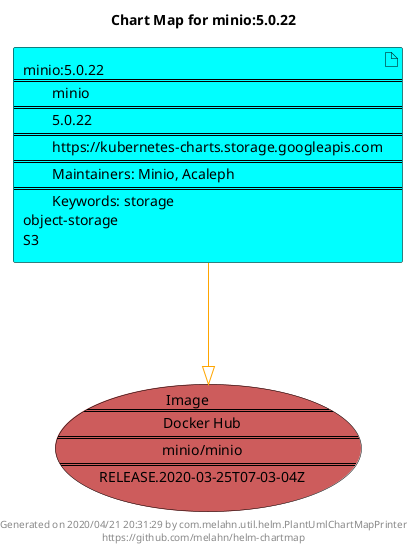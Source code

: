 @startuml
skinparam linetype ortho
skinparam backgroundColor white
skinparam usecaseBorderColor black
skinparam usecaseArrowColor LightSlateGray
skinparam artifactBorderColor black
skinparam artifactArrowColor LightSlateGray

title Chart Map for minio:5.0.22

'There is one referenced Helm Chart
artifact "minio:5.0.22\n====\n\tminio\n====\n\t5.0.22\n====\n\thttps://kubernetes-charts.storage.googleapis.com\n====\n\tMaintainers: Minio, Acaleph\n====\n\tKeywords: storage\nobject-storage\nS3" as minio_5_0_22 #Aqua

'There is one referenced Docker Image
usecase "Image\n====\n\tDocker Hub\n====\n\tminio/minio\n====\n\tRELEASE.2020-03-25T07-03-04Z" as minio_minio_RELEASE_2020_03_25T07_03_04Z #IndianRed

'Chart Dependencies
minio_5_0_22--[#orange]-|>minio_minio_RELEASE_2020_03_25T07_03_04Z

center footer Generated on 2020/04/21 20:31:29 by com.melahn.util.helm.PlantUmlChartMapPrinter\nhttps://github.com/melahn/helm-chartmap
@enduml
